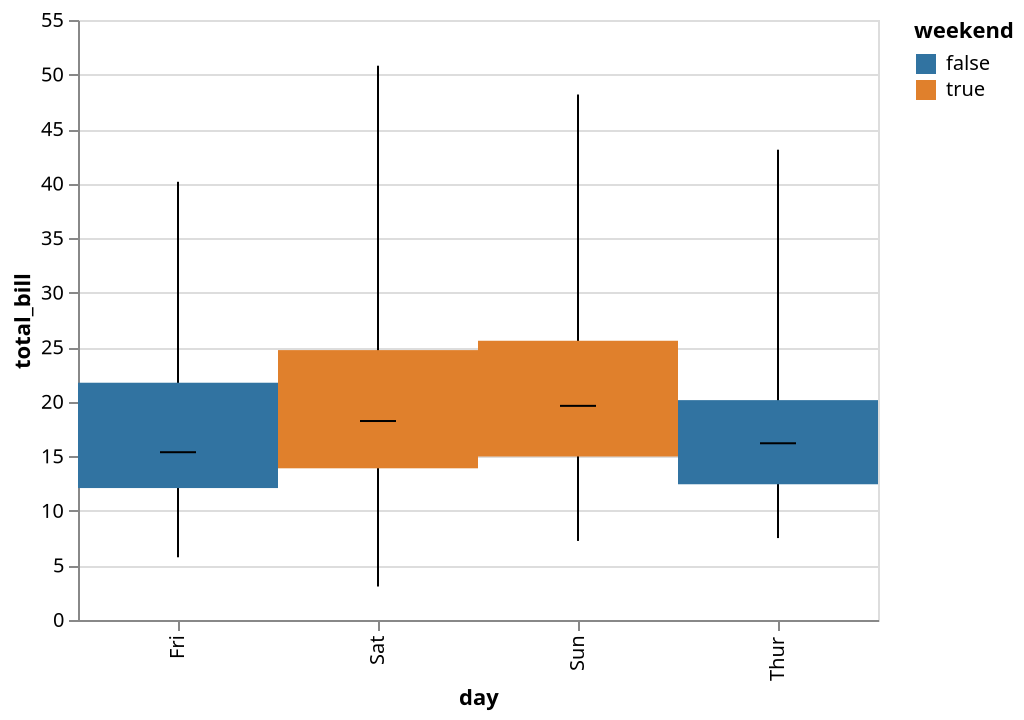 {
  "$schema": "https://vega.github.io/schema/vega-lite/v5.json",
  "config": {
    "range": {
      "category": [
        "rgba(49,115,161,1)",
        "rgba(224,128,44,1)",
        "rgba(58,145,58,1)",
        "rgba(192,60,61,1)",
        "rgba(147,113,178,1)",
        "rgba(131,91,83,1)",
        "rgba(213,132,188,1)",
        "rgba(127,127,127,1)",
        "rgba(168,169,53,1)",
        "rgba(45,171,184,1)"
      ]
    },
    "view": {
      "height": 300,
      "width": 400
    }
  },
  "data": {
    "values": [
      {
        "day": "Sun",
        "sex": "Female",
        "size": 2,
        "smoker": "No",
        "time": "Dinner",
        "tip": 1.01,
        "total_bill": 16.99,
        "weekend": true
      },
      {
        "day": "Sun",
        "sex": "Male",
        "size": 3,
        "smoker": "No",
        "time": "Dinner",
        "tip": 1.66,
        "total_bill": 10.34,
        "weekend": true
      },
      {
        "day": "Sun",
        "sex": "Male",
        "size": 3,
        "smoker": "No",
        "time": "Dinner",
        "tip": 3.5,
        "total_bill": 21.01,
        "weekend": true
      },
      {
        "day": "Sun",
        "sex": "Male",
        "size": 2,
        "smoker": "No",
        "time": "Dinner",
        "tip": 3.31,
        "total_bill": 23.68,
        "weekend": true
      },
      {
        "day": "Sun",
        "sex": "Female",
        "size": 4,
        "smoker": "No",
        "time": "Dinner",
        "tip": 3.61,
        "total_bill": 24.59,
        "weekend": true
      },
      {
        "day": "Sun",
        "sex": "Male",
        "size": 4,
        "smoker": "No",
        "time": "Dinner",
        "tip": 4.71,
        "total_bill": 25.29,
        "weekend": true
      },
      {
        "day": "Sun",
        "sex": "Male",
        "size": 2,
        "smoker": "No",
        "time": "Dinner",
        "tip": 2,
        "total_bill": 8.77,
        "weekend": true
      },
      {
        "day": "Sun",
        "sex": "Male",
        "size": 4,
        "smoker": "No",
        "time": "Dinner",
        "tip": 3.12,
        "total_bill": 26.88,
        "weekend": true
      },
      {
        "day": "Sun",
        "sex": "Male",
        "size": 2,
        "smoker": "No",
        "time": "Dinner",
        "tip": 1.96,
        "total_bill": 15.04,
        "weekend": true
      },
      {
        "day": "Sun",
        "sex": "Male",
        "size": 2,
        "smoker": "No",
        "time": "Dinner",
        "tip": 3.23,
        "total_bill": 14.78,
        "weekend": true
      },
      {
        "day": "Sun",
        "sex": "Male",
        "size": 2,
        "smoker": "No",
        "time": "Dinner",
        "tip": 1.71,
        "total_bill": 10.27,
        "weekend": true
      },
      {
        "day": "Sun",
        "sex": "Female",
        "size": 4,
        "smoker": "No",
        "time": "Dinner",
        "tip": 5,
        "total_bill": 35.26,
        "weekend": true
      },
      {
        "day": "Sun",
        "sex": "Male",
        "size": 2,
        "smoker": "No",
        "time": "Dinner",
        "tip": 1.57,
        "total_bill": 15.42,
        "weekend": true
      },
      {
        "day": "Sun",
        "sex": "Male",
        "size": 4,
        "smoker": "No",
        "time": "Dinner",
        "tip": 3,
        "total_bill": 18.43,
        "weekend": true
      },
      {
        "day": "Sun",
        "sex": "Female",
        "size": 2,
        "smoker": "No",
        "time": "Dinner",
        "tip": 3.02,
        "total_bill": 14.83,
        "weekend": true
      },
      {
        "day": "Sun",
        "sex": "Male",
        "size": 2,
        "smoker": "No",
        "time": "Dinner",
        "tip": 3.92,
        "total_bill": 21.58,
        "weekend": true
      },
      {
        "day": "Sun",
        "sex": "Female",
        "size": 3,
        "smoker": "No",
        "time": "Dinner",
        "tip": 1.67,
        "total_bill": 10.33,
        "weekend": true
      },
      {
        "day": "Sun",
        "sex": "Male",
        "size": 3,
        "smoker": "No",
        "time": "Dinner",
        "tip": 3.71,
        "total_bill": 16.29,
        "weekend": true
      },
      {
        "day": "Sun",
        "sex": "Female",
        "size": 3,
        "smoker": "No",
        "time": "Dinner",
        "tip": 3.5,
        "total_bill": 16.97,
        "weekend": true
      },
      {
        "day": "Sat",
        "sex": "Male",
        "size": 3,
        "smoker": "No",
        "time": "Dinner",
        "tip": 3.35,
        "total_bill": 20.65,
        "weekend": true
      },
      {
        "day": "Sat",
        "sex": "Male",
        "size": 2,
        "smoker": "No",
        "time": "Dinner",
        "tip": 4.08,
        "total_bill": 17.92,
        "weekend": true
      },
      {
        "day": "Sat",
        "sex": "Female",
        "size": 2,
        "smoker": "No",
        "time": "Dinner",
        "tip": 2.75,
        "total_bill": 20.29,
        "weekend": true
      },
      {
        "day": "Sat",
        "sex": "Female",
        "size": 2,
        "smoker": "No",
        "time": "Dinner",
        "tip": 2.23,
        "total_bill": 15.77,
        "weekend": true
      },
      {
        "day": "Sat",
        "sex": "Male",
        "size": 4,
        "smoker": "No",
        "time": "Dinner",
        "tip": 7.58,
        "total_bill": 39.42,
        "weekend": true
      },
      {
        "day": "Sat",
        "sex": "Male",
        "size": 2,
        "smoker": "No",
        "time": "Dinner",
        "tip": 3.18,
        "total_bill": 19.82,
        "weekend": true
      },
      {
        "day": "Sat",
        "sex": "Male",
        "size": 4,
        "smoker": "No",
        "time": "Dinner",
        "tip": 2.34,
        "total_bill": 17.81,
        "weekend": true
      },
      {
        "day": "Sat",
        "sex": "Male",
        "size": 2,
        "smoker": "No",
        "time": "Dinner",
        "tip": 2,
        "total_bill": 13.37,
        "weekend": true
      },
      {
        "day": "Sat",
        "sex": "Male",
        "size": 2,
        "smoker": "No",
        "time": "Dinner",
        "tip": 2,
        "total_bill": 12.69,
        "weekend": true
      },
      {
        "day": "Sat",
        "sex": "Male",
        "size": 2,
        "smoker": "No",
        "time": "Dinner",
        "tip": 4.3,
        "total_bill": 21.7,
        "weekend": true
      },
      {
        "day": "Sat",
        "sex": "Female",
        "size": 2,
        "smoker": "No",
        "time": "Dinner",
        "tip": 3,
        "total_bill": 19.65,
        "weekend": true
      },
      {
        "day": "Sat",
        "sex": "Male",
        "size": 2,
        "smoker": "No",
        "time": "Dinner",
        "tip": 1.45,
        "total_bill": 9.55,
        "weekend": true
      },
      {
        "day": "Sat",
        "sex": "Male",
        "size": 4,
        "smoker": "No",
        "time": "Dinner",
        "tip": 2.5,
        "total_bill": 18.35,
        "weekend": true
      },
      {
        "day": "Sat",
        "sex": "Female",
        "size": 2,
        "smoker": "No",
        "time": "Dinner",
        "tip": 3,
        "total_bill": 15.06,
        "weekend": true
      },
      {
        "day": "Sat",
        "sex": "Female",
        "size": 4,
        "smoker": "No",
        "time": "Dinner",
        "tip": 2.45,
        "total_bill": 20.69,
        "weekend": true
      },
      {
        "day": "Sat",
        "sex": "Male",
        "size": 2,
        "smoker": "No",
        "time": "Dinner",
        "tip": 3.27,
        "total_bill": 17.78,
        "weekend": true
      },
      {
        "day": "Sat",
        "sex": "Male",
        "size": 3,
        "smoker": "No",
        "time": "Dinner",
        "tip": 3.6,
        "total_bill": 24.06,
        "weekend": true
      },
      {
        "day": "Sat",
        "sex": "Male",
        "size": 3,
        "smoker": "No",
        "time": "Dinner",
        "tip": 2,
        "total_bill": 16.31,
        "weekend": true
      },
      {
        "day": "Sat",
        "sex": "Female",
        "size": 3,
        "smoker": "No",
        "time": "Dinner",
        "tip": 3.07,
        "total_bill": 16.93,
        "weekend": true
      },
      {
        "day": "Sat",
        "sex": "Male",
        "size": 3,
        "smoker": "No",
        "time": "Dinner",
        "tip": 2.31,
        "total_bill": 18.69,
        "weekend": true
      },
      {
        "day": "Sat",
        "sex": "Male",
        "size": 3,
        "smoker": "No",
        "time": "Dinner",
        "tip": 5,
        "total_bill": 31.27,
        "weekend": true
      },
      {
        "day": "Sat",
        "sex": "Male",
        "size": 3,
        "smoker": "No",
        "time": "Dinner",
        "tip": 2.24,
        "total_bill": 16.04,
        "weekend": true
      },
      {
        "day": "Sun",
        "sex": "Male",
        "size": 2,
        "smoker": "No",
        "time": "Dinner",
        "tip": 2.54,
        "total_bill": 17.46,
        "weekend": true
      },
      {
        "day": "Sun",
        "sex": "Male",
        "size": 2,
        "smoker": "No",
        "time": "Dinner",
        "tip": 3.06,
        "total_bill": 13.94,
        "weekend": true
      },
      {
        "day": "Sun",
        "sex": "Male",
        "size": 2,
        "smoker": "No",
        "time": "Dinner",
        "tip": 1.32,
        "total_bill": 9.68,
        "weekend": true
      },
      {
        "day": "Sun",
        "sex": "Male",
        "size": 4,
        "smoker": "No",
        "time": "Dinner",
        "tip": 5.6,
        "total_bill": 30.4,
        "weekend": true
      },
      {
        "day": "Sun",
        "sex": "Male",
        "size": 2,
        "smoker": "No",
        "time": "Dinner",
        "tip": 3,
        "total_bill": 18.29,
        "weekend": true
      },
      {
        "day": "Sun",
        "sex": "Male",
        "size": 2,
        "smoker": "No",
        "time": "Dinner",
        "tip": 5,
        "total_bill": 22.23,
        "weekend": true
      },
      {
        "day": "Sun",
        "sex": "Male",
        "size": 4,
        "smoker": "No",
        "time": "Dinner",
        "tip": 6,
        "total_bill": 32.4,
        "weekend": true
      },
      {
        "day": "Sun",
        "sex": "Male",
        "size": 3,
        "smoker": "No",
        "time": "Dinner",
        "tip": 2.05,
        "total_bill": 28.55,
        "weekend": true
      },
      {
        "day": "Sun",
        "sex": "Male",
        "size": 2,
        "smoker": "No",
        "time": "Dinner",
        "tip": 3,
        "total_bill": 18.04,
        "weekend": true
      },
      {
        "day": "Sun",
        "sex": "Male",
        "size": 2,
        "smoker": "No",
        "time": "Dinner",
        "tip": 2.5,
        "total_bill": 12.54,
        "weekend": true
      },
      {
        "day": "Sun",
        "sex": "Female",
        "size": 2,
        "smoker": "No",
        "time": "Dinner",
        "tip": 2.6,
        "total_bill": 10.29,
        "weekend": true
      },
      {
        "day": "Sun",
        "sex": "Female",
        "size": 4,
        "smoker": "No",
        "time": "Dinner",
        "tip": 5.2,
        "total_bill": 34.81,
        "weekend": true
      },
      {
        "day": "Sun",
        "sex": "Male",
        "size": 2,
        "smoker": "No",
        "time": "Dinner",
        "tip": 1.56,
        "total_bill": 9.94,
        "weekend": true
      },
      {
        "day": "Sun",
        "sex": "Male",
        "size": 4,
        "smoker": "No",
        "time": "Dinner",
        "tip": 4.34,
        "total_bill": 25.56,
        "weekend": true
      },
      {
        "day": "Sun",
        "sex": "Male",
        "size": 2,
        "smoker": "No",
        "time": "Dinner",
        "tip": 3.51,
        "total_bill": 19.49,
        "weekend": true
      },
      {
        "day": "Sat",
        "sex": "Male",
        "size": 4,
        "smoker": "Yes",
        "time": "Dinner",
        "tip": 3,
        "total_bill": 38.01,
        "weekend": true
      },
      {
        "day": "Sat",
        "sex": "Female",
        "size": 2,
        "smoker": "No",
        "time": "Dinner",
        "tip": 1.5,
        "total_bill": 26.41,
        "weekend": true
      },
      {
        "day": "Sat",
        "sex": "Male",
        "size": 2,
        "smoker": "Yes",
        "time": "Dinner",
        "tip": 1.76,
        "total_bill": 11.24,
        "weekend": true
      },
      {
        "day": "Sat",
        "sex": "Male",
        "size": 4,
        "smoker": "No",
        "time": "Dinner",
        "tip": 6.73,
        "total_bill": 48.27,
        "weekend": true
      },
      {
        "day": "Sat",
        "sex": "Male",
        "size": 2,
        "smoker": "Yes",
        "time": "Dinner",
        "tip": 3.21,
        "total_bill": 20.29,
        "weekend": true
      },
      {
        "day": "Sat",
        "sex": "Male",
        "size": 2,
        "smoker": "Yes",
        "time": "Dinner",
        "tip": 2,
        "total_bill": 13.81,
        "weekend": true
      },
      {
        "day": "Sat",
        "sex": "Male",
        "size": 2,
        "smoker": "Yes",
        "time": "Dinner",
        "tip": 1.98,
        "total_bill": 11.02,
        "weekend": true
      },
      {
        "day": "Sat",
        "sex": "Male",
        "size": 4,
        "smoker": "Yes",
        "time": "Dinner",
        "tip": 3.76,
        "total_bill": 18.29,
        "weekend": true
      },
      {
        "day": "Sat",
        "sex": "Male",
        "size": 3,
        "smoker": "No",
        "time": "Dinner",
        "tip": 2.64,
        "total_bill": 17.59,
        "weekend": true
      },
      {
        "day": "Sat",
        "sex": "Male",
        "size": 3,
        "smoker": "No",
        "time": "Dinner",
        "tip": 3.15,
        "total_bill": 20.08,
        "weekend": true
      },
      {
        "day": "Sat",
        "sex": "Female",
        "size": 2,
        "smoker": "No",
        "time": "Dinner",
        "tip": 2.47,
        "total_bill": 16.45,
        "weekend": true
      },
      {
        "day": "Sat",
        "sex": "Female",
        "size": 1,
        "smoker": "Yes",
        "time": "Dinner",
        "tip": 1,
        "total_bill": 3.07,
        "weekend": true
      },
      {
        "day": "Sat",
        "sex": "Male",
        "size": 2,
        "smoker": "No",
        "time": "Dinner",
        "tip": 2.01,
        "total_bill": 20.23,
        "weekend": true
      },
      {
        "day": "Sat",
        "sex": "Male",
        "size": 2,
        "smoker": "Yes",
        "time": "Dinner",
        "tip": 2.09,
        "total_bill": 15.01,
        "weekend": true
      },
      {
        "day": "Sat",
        "sex": "Male",
        "size": 2,
        "smoker": "No",
        "time": "Dinner",
        "tip": 1.97,
        "total_bill": 12.02,
        "weekend": true
      },
      {
        "day": "Sat",
        "sex": "Female",
        "size": 3,
        "smoker": "No",
        "time": "Dinner",
        "tip": 3,
        "total_bill": 17.07,
        "weekend": true
      },
      {
        "day": "Sat",
        "sex": "Female",
        "size": 2,
        "smoker": "Yes",
        "time": "Dinner",
        "tip": 3.14,
        "total_bill": 26.86,
        "weekend": true
      },
      {
        "day": "Sat",
        "sex": "Female",
        "size": 2,
        "smoker": "Yes",
        "time": "Dinner",
        "tip": 5,
        "total_bill": 25.28,
        "weekend": true
      },
      {
        "day": "Sat",
        "sex": "Female",
        "size": 2,
        "smoker": "No",
        "time": "Dinner",
        "tip": 2.2,
        "total_bill": 14.73,
        "weekend": true
      },
      {
        "day": "Sat",
        "sex": "Male",
        "size": 2,
        "smoker": "No",
        "time": "Dinner",
        "tip": 1.25,
        "total_bill": 10.51,
        "weekend": true
      },
      {
        "day": "Sat",
        "sex": "Male",
        "size": 2,
        "smoker": "Yes",
        "time": "Dinner",
        "tip": 3.08,
        "total_bill": 17.92,
        "weekend": true
      },
      {
        "day": "Thur",
        "sex": "Male",
        "size": 4,
        "smoker": "No",
        "time": "Lunch",
        "tip": 4,
        "total_bill": 27.2,
        "weekend": false
      },
      {
        "day": "Thur",
        "sex": "Male",
        "size": 2,
        "smoker": "No",
        "time": "Lunch",
        "tip": 3,
        "total_bill": 22.76,
        "weekend": false
      },
      {
        "day": "Thur",
        "sex": "Male",
        "size": 2,
        "smoker": "No",
        "time": "Lunch",
        "tip": 2.71,
        "total_bill": 17.29,
        "weekend": false
      },
      {
        "day": "Thur",
        "sex": "Male",
        "size": 2,
        "smoker": "Yes",
        "time": "Lunch",
        "tip": 3,
        "total_bill": 19.44,
        "weekend": false
      },
      {
        "day": "Thur",
        "sex": "Male",
        "size": 2,
        "smoker": "No",
        "time": "Lunch",
        "tip": 3.4,
        "total_bill": 16.66,
        "weekend": false
      },
      {
        "day": "Thur",
        "sex": "Female",
        "size": 1,
        "smoker": "No",
        "time": "Lunch",
        "tip": 1.83,
        "total_bill": 10.07,
        "weekend": false
      },
      {
        "day": "Thur",
        "sex": "Male",
        "size": 2,
        "smoker": "Yes",
        "time": "Lunch",
        "tip": 5,
        "total_bill": 32.68,
        "weekend": false
      },
      {
        "day": "Thur",
        "sex": "Male",
        "size": 2,
        "smoker": "No",
        "time": "Lunch",
        "tip": 2.03,
        "total_bill": 15.98,
        "weekend": false
      },
      {
        "day": "Thur",
        "sex": "Female",
        "size": 4,
        "smoker": "No",
        "time": "Lunch",
        "tip": 5.17,
        "total_bill": 34.83,
        "weekend": false
      },
      {
        "day": "Thur",
        "sex": "Male",
        "size": 2,
        "smoker": "No",
        "time": "Lunch",
        "tip": 2,
        "total_bill": 13.03,
        "weekend": false
      },
      {
        "day": "Thur",
        "sex": "Male",
        "size": 2,
        "smoker": "No",
        "time": "Lunch",
        "tip": 4,
        "total_bill": 18.28,
        "weekend": false
      },
      {
        "day": "Thur",
        "sex": "Male",
        "size": 2,
        "smoker": "No",
        "time": "Lunch",
        "tip": 5.85,
        "total_bill": 24.71,
        "weekend": false
      },
      {
        "day": "Thur",
        "sex": "Male",
        "size": 2,
        "smoker": "No",
        "time": "Lunch",
        "tip": 3,
        "total_bill": 21.16,
        "weekend": false
      },
      {
        "day": "Fri",
        "sex": "Male",
        "size": 2,
        "smoker": "Yes",
        "time": "Dinner",
        "tip": 3,
        "total_bill": 28.97,
        "weekend": false
      },
      {
        "day": "Fri",
        "sex": "Male",
        "size": 2,
        "smoker": "No",
        "time": "Dinner",
        "tip": 3.5,
        "total_bill": 22.49,
        "weekend": false
      },
      {
        "day": "Fri",
        "sex": "Female",
        "size": 2,
        "smoker": "Yes",
        "time": "Dinner",
        "tip": 1,
        "total_bill": 5.75,
        "weekend": false
      },
      {
        "day": "Fri",
        "sex": "Female",
        "size": 2,
        "smoker": "Yes",
        "time": "Dinner",
        "tip": 4.3,
        "total_bill": 16.32,
        "weekend": false
      },
      {
        "day": "Fri",
        "sex": "Female",
        "size": 2,
        "smoker": "No",
        "time": "Dinner",
        "tip": 3.25,
        "total_bill": 22.75,
        "weekend": false
      },
      {
        "day": "Fri",
        "sex": "Male",
        "size": 4,
        "smoker": "Yes",
        "time": "Dinner",
        "tip": 4.73,
        "total_bill": 40.17,
        "weekend": false
      },
      {
        "day": "Fri",
        "sex": "Male",
        "size": 2,
        "smoker": "Yes",
        "time": "Dinner",
        "tip": 4,
        "total_bill": 27.28,
        "weekend": false
      },
      {
        "day": "Fri",
        "sex": "Male",
        "size": 2,
        "smoker": "Yes",
        "time": "Dinner",
        "tip": 1.5,
        "total_bill": 12.03,
        "weekend": false
      },
      {
        "day": "Fri",
        "sex": "Male",
        "size": 2,
        "smoker": "Yes",
        "time": "Dinner",
        "tip": 3,
        "total_bill": 21.01,
        "weekend": false
      },
      {
        "day": "Fri",
        "sex": "Male",
        "size": 2,
        "smoker": "No",
        "time": "Dinner",
        "tip": 1.5,
        "total_bill": 12.46,
        "weekend": false
      },
      {
        "day": "Fri",
        "sex": "Female",
        "size": 2,
        "smoker": "Yes",
        "time": "Dinner",
        "tip": 2.5,
        "total_bill": 11.35,
        "weekend": false
      },
      {
        "day": "Fri",
        "sex": "Female",
        "size": 2,
        "smoker": "Yes",
        "time": "Dinner",
        "tip": 3,
        "total_bill": 15.38,
        "weekend": false
      },
      {
        "day": "Sat",
        "sex": "Female",
        "size": 3,
        "smoker": "Yes",
        "time": "Dinner",
        "tip": 2.5,
        "total_bill": 44.3,
        "weekend": true
      },
      {
        "day": "Sat",
        "sex": "Female",
        "size": 2,
        "smoker": "Yes",
        "time": "Dinner",
        "tip": 3.48,
        "total_bill": 22.42,
        "weekend": true
      },
      {
        "day": "Sat",
        "sex": "Female",
        "size": 2,
        "smoker": "No",
        "time": "Dinner",
        "tip": 4.08,
        "total_bill": 20.92,
        "weekend": true
      },
      {
        "day": "Sat",
        "sex": "Male",
        "size": 2,
        "smoker": "Yes",
        "time": "Dinner",
        "tip": 1.64,
        "total_bill": 15.36,
        "weekend": true
      },
      {
        "day": "Sat",
        "sex": "Male",
        "size": 2,
        "smoker": "Yes",
        "time": "Dinner",
        "tip": 4.06,
        "total_bill": 20.49,
        "weekend": true
      },
      {
        "day": "Sat",
        "sex": "Male",
        "size": 2,
        "smoker": "Yes",
        "time": "Dinner",
        "tip": 4.29,
        "total_bill": 25.21,
        "weekend": true
      },
      {
        "day": "Sat",
        "sex": "Male",
        "size": 2,
        "smoker": "No",
        "time": "Dinner",
        "tip": 3.76,
        "total_bill": 18.24,
        "weekend": true
      },
      {
        "day": "Sat",
        "sex": "Female",
        "size": 2,
        "smoker": "Yes",
        "time": "Dinner",
        "tip": 4,
        "total_bill": 14.31,
        "weekend": true
      },
      {
        "day": "Sat",
        "sex": "Male",
        "size": 2,
        "smoker": "No",
        "time": "Dinner",
        "tip": 3,
        "total_bill": 14,
        "weekend": true
      },
      {
        "day": "Sat",
        "sex": "Female",
        "size": 1,
        "smoker": "No",
        "time": "Dinner",
        "tip": 1,
        "total_bill": 7.25,
        "weekend": true
      },
      {
        "day": "Sun",
        "sex": "Male",
        "size": 3,
        "smoker": "No",
        "time": "Dinner",
        "tip": 4,
        "total_bill": 38.07,
        "weekend": true
      },
      {
        "day": "Sun",
        "sex": "Male",
        "size": 2,
        "smoker": "No",
        "time": "Dinner",
        "tip": 2.55,
        "total_bill": 23.95,
        "weekend": true
      },
      {
        "day": "Sun",
        "sex": "Female",
        "size": 3,
        "smoker": "No",
        "time": "Dinner",
        "tip": 4,
        "total_bill": 25.71,
        "weekend": true
      },
      {
        "day": "Sun",
        "sex": "Female",
        "size": 2,
        "smoker": "No",
        "time": "Dinner",
        "tip": 3.5,
        "total_bill": 17.31,
        "weekend": true
      },
      {
        "day": "Sun",
        "sex": "Male",
        "size": 4,
        "smoker": "No",
        "time": "Dinner",
        "tip": 5.07,
        "total_bill": 29.93,
        "weekend": true
      },
      {
        "day": "Thur",
        "sex": "Female",
        "size": 2,
        "smoker": "No",
        "time": "Lunch",
        "tip": 1.5,
        "total_bill": 10.65,
        "weekend": false
      },
      {
        "day": "Thur",
        "sex": "Female",
        "size": 2,
        "smoker": "No",
        "time": "Lunch",
        "tip": 1.8,
        "total_bill": 12.43,
        "weekend": false
      },
      {
        "day": "Thur",
        "sex": "Female",
        "size": 4,
        "smoker": "No",
        "time": "Lunch",
        "tip": 2.92,
        "total_bill": 24.08,
        "weekend": false
      },
      {
        "day": "Thur",
        "sex": "Male",
        "size": 2,
        "smoker": "No",
        "time": "Lunch",
        "tip": 2.31,
        "total_bill": 11.69,
        "weekend": false
      },
      {
        "day": "Thur",
        "sex": "Female",
        "size": 2,
        "smoker": "No",
        "time": "Lunch",
        "tip": 1.68,
        "total_bill": 13.42,
        "weekend": false
      },
      {
        "day": "Thur",
        "sex": "Male",
        "size": 2,
        "smoker": "No",
        "time": "Lunch",
        "tip": 2.5,
        "total_bill": 14.26,
        "weekend": false
      },
      {
        "day": "Thur",
        "sex": "Male",
        "size": 2,
        "smoker": "No",
        "time": "Lunch",
        "tip": 2,
        "total_bill": 15.95,
        "weekend": false
      },
      {
        "day": "Thur",
        "sex": "Female",
        "size": 2,
        "smoker": "No",
        "time": "Lunch",
        "tip": 2.52,
        "total_bill": 12.48,
        "weekend": false
      },
      {
        "day": "Thur",
        "sex": "Female",
        "size": 6,
        "smoker": "No",
        "time": "Lunch",
        "tip": 4.2,
        "total_bill": 29.8,
        "weekend": false
      },
      {
        "day": "Thur",
        "sex": "Male",
        "size": 2,
        "smoker": "No",
        "time": "Lunch",
        "tip": 1.48,
        "total_bill": 8.52,
        "weekend": false
      },
      {
        "day": "Thur",
        "sex": "Female",
        "size": 2,
        "smoker": "No",
        "time": "Lunch",
        "tip": 2,
        "total_bill": 14.52,
        "weekend": false
      },
      {
        "day": "Thur",
        "sex": "Female",
        "size": 2,
        "smoker": "No",
        "time": "Lunch",
        "tip": 2,
        "total_bill": 11.38,
        "weekend": false
      },
      {
        "day": "Thur",
        "sex": "Male",
        "size": 3,
        "smoker": "No",
        "time": "Lunch",
        "tip": 2.18,
        "total_bill": 22.82,
        "weekend": false
      },
      {
        "day": "Thur",
        "sex": "Male",
        "size": 2,
        "smoker": "No",
        "time": "Lunch",
        "tip": 1.5,
        "total_bill": 19.08,
        "weekend": false
      },
      {
        "day": "Thur",
        "sex": "Female",
        "size": 2,
        "smoker": "No",
        "time": "Lunch",
        "tip": 2.83,
        "total_bill": 20.27,
        "weekend": false
      },
      {
        "day": "Thur",
        "sex": "Female",
        "size": 2,
        "smoker": "No",
        "time": "Lunch",
        "tip": 1.5,
        "total_bill": 11.17,
        "weekend": false
      },
      {
        "day": "Thur",
        "sex": "Female",
        "size": 2,
        "smoker": "No",
        "time": "Lunch",
        "tip": 2,
        "total_bill": 12.26,
        "weekend": false
      },
      {
        "day": "Thur",
        "sex": "Female",
        "size": 2,
        "smoker": "No",
        "time": "Lunch",
        "tip": 3.25,
        "total_bill": 18.26,
        "weekend": false
      },
      {
        "day": "Thur",
        "sex": "Female",
        "size": 2,
        "smoker": "No",
        "time": "Lunch",
        "tip": 1.25,
        "total_bill": 8.51,
        "weekend": false
      },
      {
        "day": "Thur",
        "sex": "Female",
        "size": 2,
        "smoker": "No",
        "time": "Lunch",
        "tip": 2,
        "total_bill": 10.33,
        "weekend": false
      },
      {
        "day": "Thur",
        "sex": "Female",
        "size": 2,
        "smoker": "No",
        "time": "Lunch",
        "tip": 2,
        "total_bill": 14.15,
        "weekend": false
      },
      {
        "day": "Thur",
        "sex": "Male",
        "size": 2,
        "smoker": "Yes",
        "time": "Lunch",
        "tip": 2,
        "total_bill": 16,
        "weekend": false
      },
      {
        "day": "Thur",
        "sex": "Female",
        "size": 2,
        "smoker": "No",
        "time": "Lunch",
        "tip": 2.75,
        "total_bill": 13.16,
        "weekend": false
      },
      {
        "day": "Thur",
        "sex": "Female",
        "size": 2,
        "smoker": "No",
        "time": "Lunch",
        "tip": 3.5,
        "total_bill": 17.47,
        "weekend": false
      },
      {
        "day": "Thur",
        "sex": "Male",
        "size": 6,
        "smoker": "No",
        "time": "Lunch",
        "tip": 6.7,
        "total_bill": 34.3,
        "weekend": false
      },
      {
        "day": "Thur",
        "sex": "Male",
        "size": 5,
        "smoker": "No",
        "time": "Lunch",
        "tip": 5,
        "total_bill": 41.19,
        "weekend": false
      },
      {
        "day": "Thur",
        "sex": "Female",
        "size": 6,
        "smoker": "No",
        "time": "Lunch",
        "tip": 5,
        "total_bill": 27.05,
        "weekend": false
      },
      {
        "day": "Thur",
        "sex": "Female",
        "size": 2,
        "smoker": "No",
        "time": "Lunch",
        "tip": 2.3,
        "total_bill": 16.43,
        "weekend": false
      },
      {
        "day": "Thur",
        "sex": "Female",
        "size": 2,
        "smoker": "No",
        "time": "Lunch",
        "tip": 1.5,
        "total_bill": 8.35,
        "weekend": false
      },
      {
        "day": "Thur",
        "sex": "Female",
        "size": 3,
        "smoker": "No",
        "time": "Lunch",
        "tip": 1.36,
        "total_bill": 18.64,
        "weekend": false
      },
      {
        "day": "Thur",
        "sex": "Female",
        "size": 2,
        "smoker": "No",
        "time": "Lunch",
        "tip": 1.63,
        "total_bill": 11.87,
        "weekend": false
      },
      {
        "day": "Thur",
        "sex": "Male",
        "size": 2,
        "smoker": "No",
        "time": "Lunch",
        "tip": 1.73,
        "total_bill": 9.78,
        "weekend": false
      },
      {
        "day": "Thur",
        "sex": "Male",
        "size": 2,
        "smoker": "No",
        "time": "Lunch",
        "tip": 2,
        "total_bill": 7.51,
        "weekend": false
      },
      {
        "day": "Sun",
        "sex": "Male",
        "size": 2,
        "smoker": "No",
        "time": "Dinner",
        "tip": 2.5,
        "total_bill": 14.07,
        "weekend": true
      },
      {
        "day": "Sun",
        "sex": "Male",
        "size": 2,
        "smoker": "No",
        "time": "Dinner",
        "tip": 2,
        "total_bill": 13.13,
        "weekend": true
      },
      {
        "day": "Sun",
        "sex": "Male",
        "size": 3,
        "smoker": "No",
        "time": "Dinner",
        "tip": 2.74,
        "total_bill": 17.26,
        "weekend": true
      },
      {
        "day": "Sun",
        "sex": "Male",
        "size": 4,
        "smoker": "No",
        "time": "Dinner",
        "tip": 2,
        "total_bill": 24.55,
        "weekend": true
      },
      {
        "day": "Sun",
        "sex": "Male",
        "size": 4,
        "smoker": "No",
        "time": "Dinner",
        "tip": 2,
        "total_bill": 19.77,
        "weekend": true
      },
      {
        "day": "Sun",
        "sex": "Female",
        "size": 5,
        "smoker": "No",
        "time": "Dinner",
        "tip": 5.14,
        "total_bill": 29.85,
        "weekend": true
      },
      {
        "day": "Sun",
        "sex": "Male",
        "size": 6,
        "smoker": "No",
        "time": "Dinner",
        "tip": 5,
        "total_bill": 48.17,
        "weekend": true
      },
      {
        "day": "Sun",
        "sex": "Female",
        "size": 4,
        "smoker": "No",
        "time": "Dinner",
        "tip": 3.75,
        "total_bill": 25,
        "weekend": true
      },
      {
        "day": "Sun",
        "sex": "Female",
        "size": 2,
        "smoker": "No",
        "time": "Dinner",
        "tip": 2.61,
        "total_bill": 13.39,
        "weekend": true
      },
      {
        "day": "Sun",
        "sex": "Male",
        "size": 4,
        "smoker": "No",
        "time": "Dinner",
        "tip": 2,
        "total_bill": 16.49,
        "weekend": true
      },
      {
        "day": "Sun",
        "sex": "Male",
        "size": 4,
        "smoker": "No",
        "time": "Dinner",
        "tip": 3.5,
        "total_bill": 21.5,
        "weekend": true
      },
      {
        "day": "Sun",
        "sex": "Male",
        "size": 2,
        "smoker": "No",
        "time": "Dinner",
        "tip": 2.5,
        "total_bill": 12.66,
        "weekend": true
      },
      {
        "day": "Sun",
        "sex": "Female",
        "size": 3,
        "smoker": "No",
        "time": "Dinner",
        "tip": 2,
        "total_bill": 16.21,
        "weekend": true
      },
      {
        "day": "Sun",
        "sex": "Male",
        "size": 2,
        "smoker": "No",
        "time": "Dinner",
        "tip": 2,
        "total_bill": 13.81,
        "weekend": true
      },
      {
        "day": "Sun",
        "sex": "Female",
        "size": 2,
        "smoker": "Yes",
        "time": "Dinner",
        "tip": 3,
        "total_bill": 17.51,
        "weekend": true
      },
      {
        "day": "Sun",
        "sex": "Male",
        "size": 3,
        "smoker": "No",
        "time": "Dinner",
        "tip": 3.48,
        "total_bill": 24.52,
        "weekend": true
      },
      {
        "day": "Sun",
        "sex": "Male",
        "size": 2,
        "smoker": "No",
        "time": "Dinner",
        "tip": 2.24,
        "total_bill": 20.76,
        "weekend": true
      },
      {
        "day": "Sun",
        "sex": "Male",
        "size": 4,
        "smoker": "No",
        "time": "Dinner",
        "tip": 4.5,
        "total_bill": 31.71,
        "weekend": true
      },
      {
        "day": "Sat",
        "sex": "Female",
        "size": 2,
        "smoker": "Yes",
        "time": "Dinner",
        "tip": 1.61,
        "total_bill": 10.59,
        "weekend": true
      },
      {
        "day": "Sat",
        "sex": "Female",
        "size": 2,
        "smoker": "Yes",
        "time": "Dinner",
        "tip": 2,
        "total_bill": 10.63,
        "weekend": true
      },
      {
        "day": "Sat",
        "sex": "Male",
        "size": 3,
        "smoker": "Yes",
        "time": "Dinner",
        "tip": 10,
        "total_bill": 50.81,
        "weekend": true
      },
      {
        "day": "Sat",
        "sex": "Male",
        "size": 2,
        "smoker": "Yes",
        "time": "Dinner",
        "tip": 3.16,
        "total_bill": 15.81,
        "weekend": true
      },
      {
        "day": "Sun",
        "sex": "Male",
        "size": 2,
        "smoker": "Yes",
        "time": "Dinner",
        "tip": 5.15,
        "total_bill": 7.25,
        "weekend": true
      },
      {
        "day": "Sun",
        "sex": "Male",
        "size": 2,
        "smoker": "Yes",
        "time": "Dinner",
        "tip": 3.18,
        "total_bill": 31.85,
        "weekend": true
      },
      {
        "day": "Sun",
        "sex": "Male",
        "size": 2,
        "smoker": "Yes",
        "time": "Dinner",
        "tip": 4,
        "total_bill": 16.82,
        "weekend": true
      },
      {
        "day": "Sun",
        "sex": "Male",
        "size": 2,
        "smoker": "Yes",
        "time": "Dinner",
        "tip": 3.11,
        "total_bill": 32.9,
        "weekend": true
      },
      {
        "day": "Sun",
        "sex": "Male",
        "size": 2,
        "smoker": "Yes",
        "time": "Dinner",
        "tip": 2,
        "total_bill": 17.89,
        "weekend": true
      },
      {
        "day": "Sun",
        "sex": "Male",
        "size": 2,
        "smoker": "Yes",
        "time": "Dinner",
        "tip": 2,
        "total_bill": 14.48,
        "weekend": true
      },
      {
        "day": "Sun",
        "sex": "Female",
        "size": 2,
        "smoker": "Yes",
        "time": "Dinner",
        "tip": 4,
        "total_bill": 9.6,
        "weekend": true
      },
      {
        "day": "Sun",
        "sex": "Male",
        "size": 2,
        "smoker": "Yes",
        "time": "Dinner",
        "tip": 3.55,
        "total_bill": 34.63,
        "weekend": true
      },
      {
        "day": "Sun",
        "sex": "Male",
        "size": 4,
        "smoker": "Yes",
        "time": "Dinner",
        "tip": 3.68,
        "total_bill": 34.65,
        "weekend": true
      },
      {
        "day": "Sun",
        "sex": "Male",
        "size": 2,
        "smoker": "Yes",
        "time": "Dinner",
        "tip": 5.65,
        "total_bill": 23.33,
        "weekend": true
      },
      {
        "day": "Sun",
        "sex": "Male",
        "size": 3,
        "smoker": "Yes",
        "time": "Dinner",
        "tip": 3.5,
        "total_bill": 45.35,
        "weekend": true
      },
      {
        "day": "Sun",
        "sex": "Male",
        "size": 4,
        "smoker": "Yes",
        "time": "Dinner",
        "tip": 6.5,
        "total_bill": 23.17,
        "weekend": true
      },
      {
        "day": "Sun",
        "sex": "Male",
        "size": 2,
        "smoker": "Yes",
        "time": "Dinner",
        "tip": 3,
        "total_bill": 40.55,
        "weekend": true
      },
      {
        "day": "Sun",
        "sex": "Male",
        "size": 5,
        "smoker": "No",
        "time": "Dinner",
        "tip": 5,
        "total_bill": 20.69,
        "weekend": true
      },
      {
        "day": "Sun",
        "sex": "Female",
        "size": 3,
        "smoker": "Yes",
        "time": "Dinner",
        "tip": 3.5,
        "total_bill": 20.9,
        "weekend": true
      },
      {
        "day": "Sun",
        "sex": "Male",
        "size": 5,
        "smoker": "Yes",
        "time": "Dinner",
        "tip": 2,
        "total_bill": 30.46,
        "weekend": true
      },
      {
        "day": "Sun",
        "sex": "Female",
        "size": 3,
        "smoker": "Yes",
        "time": "Dinner",
        "tip": 3.5,
        "total_bill": 18.15,
        "weekend": true
      },
      {
        "day": "Sun",
        "sex": "Male",
        "size": 3,
        "smoker": "Yes",
        "time": "Dinner",
        "tip": 4,
        "total_bill": 23.1,
        "weekend": true
      },
      {
        "day": "Sun",
        "sex": "Male",
        "size": 2,
        "smoker": "Yes",
        "time": "Dinner",
        "tip": 1.5,
        "total_bill": 15.69,
        "weekend": true
      },
      {
        "day": "Thur",
        "sex": "Female",
        "size": 2,
        "smoker": "Yes",
        "time": "Lunch",
        "tip": 4.19,
        "total_bill": 19.81,
        "weekend": false
      },
      {
        "day": "Thur",
        "sex": "Male",
        "size": 2,
        "smoker": "Yes",
        "time": "Lunch",
        "tip": 2.56,
        "total_bill": 28.44,
        "weekend": false
      },
      {
        "day": "Thur",
        "sex": "Male",
        "size": 2,
        "smoker": "Yes",
        "time": "Lunch",
        "tip": 2.02,
        "total_bill": 15.48,
        "weekend": false
      },
      {
        "day": "Thur",
        "sex": "Male",
        "size": 2,
        "smoker": "Yes",
        "time": "Lunch",
        "tip": 4,
        "total_bill": 16.58,
        "weekend": false
      },
      {
        "day": "Thur",
        "sex": "Male",
        "size": 2,
        "smoker": "No",
        "time": "Lunch",
        "tip": 1.44,
        "total_bill": 7.56,
        "weekend": false
      },
      {
        "day": "Thur",
        "sex": "Male",
        "size": 2,
        "smoker": "Yes",
        "time": "Lunch",
        "tip": 2,
        "total_bill": 10.34,
        "weekend": false
      },
      {
        "day": "Thur",
        "sex": "Female",
        "size": 4,
        "smoker": "Yes",
        "time": "Lunch",
        "tip": 5,
        "total_bill": 43.11,
        "weekend": false
      },
      {
        "day": "Thur",
        "sex": "Female",
        "size": 2,
        "smoker": "Yes",
        "time": "Lunch",
        "tip": 2,
        "total_bill": 13,
        "weekend": false
      },
      {
        "day": "Thur",
        "sex": "Male",
        "size": 2,
        "smoker": "Yes",
        "time": "Lunch",
        "tip": 2,
        "total_bill": 13.51,
        "weekend": false
      },
      {
        "day": "Thur",
        "sex": "Male",
        "size": 3,
        "smoker": "Yes",
        "time": "Lunch",
        "tip": 4,
        "total_bill": 18.71,
        "weekend": false
      },
      {
        "day": "Thur",
        "sex": "Female",
        "size": 2,
        "smoker": "Yes",
        "time": "Lunch",
        "tip": 2.01,
        "total_bill": 12.74,
        "weekend": false
      },
      {
        "day": "Thur",
        "sex": "Female",
        "size": 2,
        "smoker": "Yes",
        "time": "Lunch",
        "tip": 2,
        "total_bill": 13,
        "weekend": false
      },
      {
        "day": "Thur",
        "sex": "Female",
        "size": 2,
        "smoker": "Yes",
        "time": "Lunch",
        "tip": 2.5,
        "total_bill": 16.4,
        "weekend": false
      },
      {
        "day": "Thur",
        "sex": "Male",
        "size": 4,
        "smoker": "Yes",
        "time": "Lunch",
        "tip": 4,
        "total_bill": 20.53,
        "weekend": false
      },
      {
        "day": "Thur",
        "sex": "Female",
        "size": 3,
        "smoker": "Yes",
        "time": "Lunch",
        "tip": 3.23,
        "total_bill": 16.47,
        "weekend": false
      },
      {
        "day": "Sat",
        "sex": "Male",
        "size": 3,
        "smoker": "Yes",
        "time": "Dinner",
        "tip": 3.41,
        "total_bill": 26.59,
        "weekend": true
      },
      {
        "day": "Sat",
        "sex": "Male",
        "size": 4,
        "smoker": "Yes",
        "time": "Dinner",
        "tip": 3,
        "total_bill": 38.73,
        "weekend": true
      },
      {
        "day": "Sat",
        "sex": "Male",
        "size": 2,
        "smoker": "Yes",
        "time": "Dinner",
        "tip": 2.03,
        "total_bill": 24.27,
        "weekend": true
      },
      {
        "day": "Sat",
        "sex": "Female",
        "size": 2,
        "smoker": "Yes",
        "time": "Dinner",
        "tip": 2.23,
        "total_bill": 12.76,
        "weekend": true
      },
      {
        "day": "Sat",
        "sex": "Male",
        "size": 3,
        "smoker": "Yes",
        "time": "Dinner",
        "tip": 2,
        "total_bill": 30.06,
        "weekend": true
      },
      {
        "day": "Sat",
        "sex": "Male",
        "size": 4,
        "smoker": "Yes",
        "time": "Dinner",
        "tip": 5.16,
        "total_bill": 25.89,
        "weekend": true
      },
      {
        "day": "Sat",
        "sex": "Male",
        "size": 4,
        "smoker": "No",
        "time": "Dinner",
        "tip": 9,
        "total_bill": 48.33,
        "weekend": true
      },
      {
        "day": "Sat",
        "sex": "Female",
        "size": 2,
        "smoker": "Yes",
        "time": "Dinner",
        "tip": 2.5,
        "total_bill": 13.27,
        "weekend": true
      },
      {
        "day": "Sat",
        "sex": "Female",
        "size": 3,
        "smoker": "Yes",
        "time": "Dinner",
        "tip": 6.5,
        "total_bill": 28.17,
        "weekend": true
      },
      {
        "day": "Sat",
        "sex": "Female",
        "size": 2,
        "smoker": "Yes",
        "time": "Dinner",
        "tip": 1.1,
        "total_bill": 12.9,
        "weekend": true
      },
      {
        "day": "Sat",
        "sex": "Male",
        "size": 5,
        "smoker": "Yes",
        "time": "Dinner",
        "tip": 3,
        "total_bill": 28.15,
        "weekend": true
      },
      {
        "day": "Sat",
        "sex": "Male",
        "size": 2,
        "smoker": "Yes",
        "time": "Dinner",
        "tip": 1.5,
        "total_bill": 11.59,
        "weekend": true
      },
      {
        "day": "Sat",
        "sex": "Male",
        "size": 2,
        "smoker": "Yes",
        "time": "Dinner",
        "tip": 1.44,
        "total_bill": 7.74,
        "weekend": true
      },
      {
        "day": "Sat",
        "sex": "Female",
        "size": 4,
        "smoker": "Yes",
        "time": "Dinner",
        "tip": 3.09,
        "total_bill": 30.14,
        "weekend": true
      },
      {
        "day": "Fri",
        "sex": "Male",
        "size": 2,
        "smoker": "Yes",
        "time": "Lunch",
        "tip": 2.2,
        "total_bill": 12.16,
        "weekend": false
      },
      {
        "day": "Fri",
        "sex": "Female",
        "size": 2,
        "smoker": "Yes",
        "time": "Lunch",
        "tip": 3.48,
        "total_bill": 13.42,
        "weekend": false
      },
      {
        "day": "Fri",
        "sex": "Male",
        "size": 1,
        "smoker": "Yes",
        "time": "Lunch",
        "tip": 1.92,
        "total_bill": 8.58,
        "weekend": false
      },
      {
        "day": "Fri",
        "sex": "Female",
        "size": 3,
        "smoker": "No",
        "time": "Lunch",
        "tip": 3,
        "total_bill": 15.98,
        "weekend": false
      },
      {
        "day": "Fri",
        "sex": "Male",
        "size": 2,
        "smoker": "Yes",
        "time": "Lunch",
        "tip": 1.58,
        "total_bill": 13.42,
        "weekend": false
      },
      {
        "day": "Fri",
        "sex": "Female",
        "size": 2,
        "smoker": "Yes",
        "time": "Lunch",
        "tip": 2.5,
        "total_bill": 16.27,
        "weekend": false
      },
      {
        "day": "Fri",
        "sex": "Female",
        "size": 2,
        "smoker": "Yes",
        "time": "Lunch",
        "tip": 2,
        "total_bill": 10.09,
        "weekend": false
      },
      {
        "day": "Sat",
        "sex": "Male",
        "size": 4,
        "smoker": "No",
        "time": "Dinner",
        "tip": 3,
        "total_bill": 20.45,
        "weekend": true
      },
      {
        "day": "Sat",
        "sex": "Male",
        "size": 2,
        "smoker": "No",
        "time": "Dinner",
        "tip": 2.72,
        "total_bill": 13.28,
        "weekend": true
      },
      {
        "day": "Sat",
        "sex": "Female",
        "size": 2,
        "smoker": "Yes",
        "time": "Dinner",
        "tip": 2.88,
        "total_bill": 22.12,
        "weekend": true
      },
      {
        "day": "Sat",
        "sex": "Male",
        "size": 4,
        "smoker": "Yes",
        "time": "Dinner",
        "tip": 2,
        "total_bill": 24.01,
        "weekend": true
      },
      {
        "day": "Sat",
        "sex": "Male",
        "size": 3,
        "smoker": "Yes",
        "time": "Dinner",
        "tip": 3,
        "total_bill": 15.69,
        "weekend": true
      },
      {
        "day": "Sat",
        "sex": "Male",
        "size": 2,
        "smoker": "No",
        "time": "Dinner",
        "tip": 3.39,
        "total_bill": 11.61,
        "weekend": true
      },
      {
        "day": "Sat",
        "sex": "Male",
        "size": 2,
        "smoker": "No",
        "time": "Dinner",
        "tip": 1.47,
        "total_bill": 10.77,
        "weekend": true
      },
      {
        "day": "Sat",
        "sex": "Male",
        "size": 2,
        "smoker": "Yes",
        "time": "Dinner",
        "tip": 3,
        "total_bill": 15.53,
        "weekend": true
      },
      {
        "day": "Sat",
        "sex": "Male",
        "size": 2,
        "smoker": "No",
        "time": "Dinner",
        "tip": 1.25,
        "total_bill": 10.07,
        "weekend": true
      },
      {
        "day": "Sat",
        "sex": "Male",
        "size": 2,
        "smoker": "Yes",
        "time": "Dinner",
        "tip": 1,
        "total_bill": 12.6,
        "weekend": true
      },
      {
        "day": "Sat",
        "sex": "Male",
        "size": 2,
        "smoker": "Yes",
        "time": "Dinner",
        "tip": 1.17,
        "total_bill": 32.83,
        "weekend": true
      },
      {
        "day": "Sat",
        "sex": "Female",
        "size": 3,
        "smoker": "No",
        "time": "Dinner",
        "tip": 4.67,
        "total_bill": 35.83,
        "weekend": true
      },
      {
        "day": "Sat",
        "sex": "Male",
        "size": 3,
        "smoker": "No",
        "time": "Dinner",
        "tip": 5.92,
        "total_bill": 29.03,
        "weekend": true
      },
      {
        "day": "Sat",
        "sex": "Female",
        "size": 2,
        "smoker": "Yes",
        "time": "Dinner",
        "tip": 2,
        "total_bill": 27.18,
        "weekend": true
      },
      {
        "day": "Sat",
        "sex": "Male",
        "size": 2,
        "smoker": "Yes",
        "time": "Dinner",
        "tip": 2,
        "total_bill": 22.67,
        "weekend": true
      },
      {
        "day": "Sat",
        "sex": "Male",
        "size": 2,
        "smoker": "No",
        "time": "Dinner",
        "tip": 1.75,
        "total_bill": 17.82,
        "weekend": true
      },
      {
        "day": "Thur",
        "sex": "Female",
        "size": 2,
        "smoker": "No",
        "time": "Dinner",
        "tip": 3,
        "total_bill": 18.78,
        "weekend": false
      }
    ]
  },
  "layer": [
    {
      "encoding": {
        "x": {
          "field": "day",
          "type": "nominal"
        },
        "y": {
          "aggregate": "min",
          "field": "total_bill",
          "type": "quantitative"
        },
        "y2": {
          "aggregate": "max",
          "field": "total_bill",
          "type": "quantitative"
        }
      },
      "mark": "rule"
    },
    {
      "encoding": {
        "color": {
          "field": "weekend",
          "type": "nominal"
        },
        "x": {
          "field": "day",
          "type": "nominal"
        },
        "y": {
          "aggregate": "q1",
          "axis": {
            "title": "total_bill"
          },
          "field": "total_bill",
          "type": "quantitative"
        },
        "y2": {
          "aggregate": "q3",
          "field": "total_bill",
          "type": "quantitative"
        }
      },
      "mark": "bar"
    },
    {
      "encoding": {
        "x": {
          "field": "day",
          "type": "nominal"
        },
        "y": {
          "aggregate": "median",
          "field": "total_bill",
          "type": "quantitative"
        }
      },
      "mark": {
        "color": "black",
        "size": 18,
        "type": "tick"
      }
    }
  ]
}